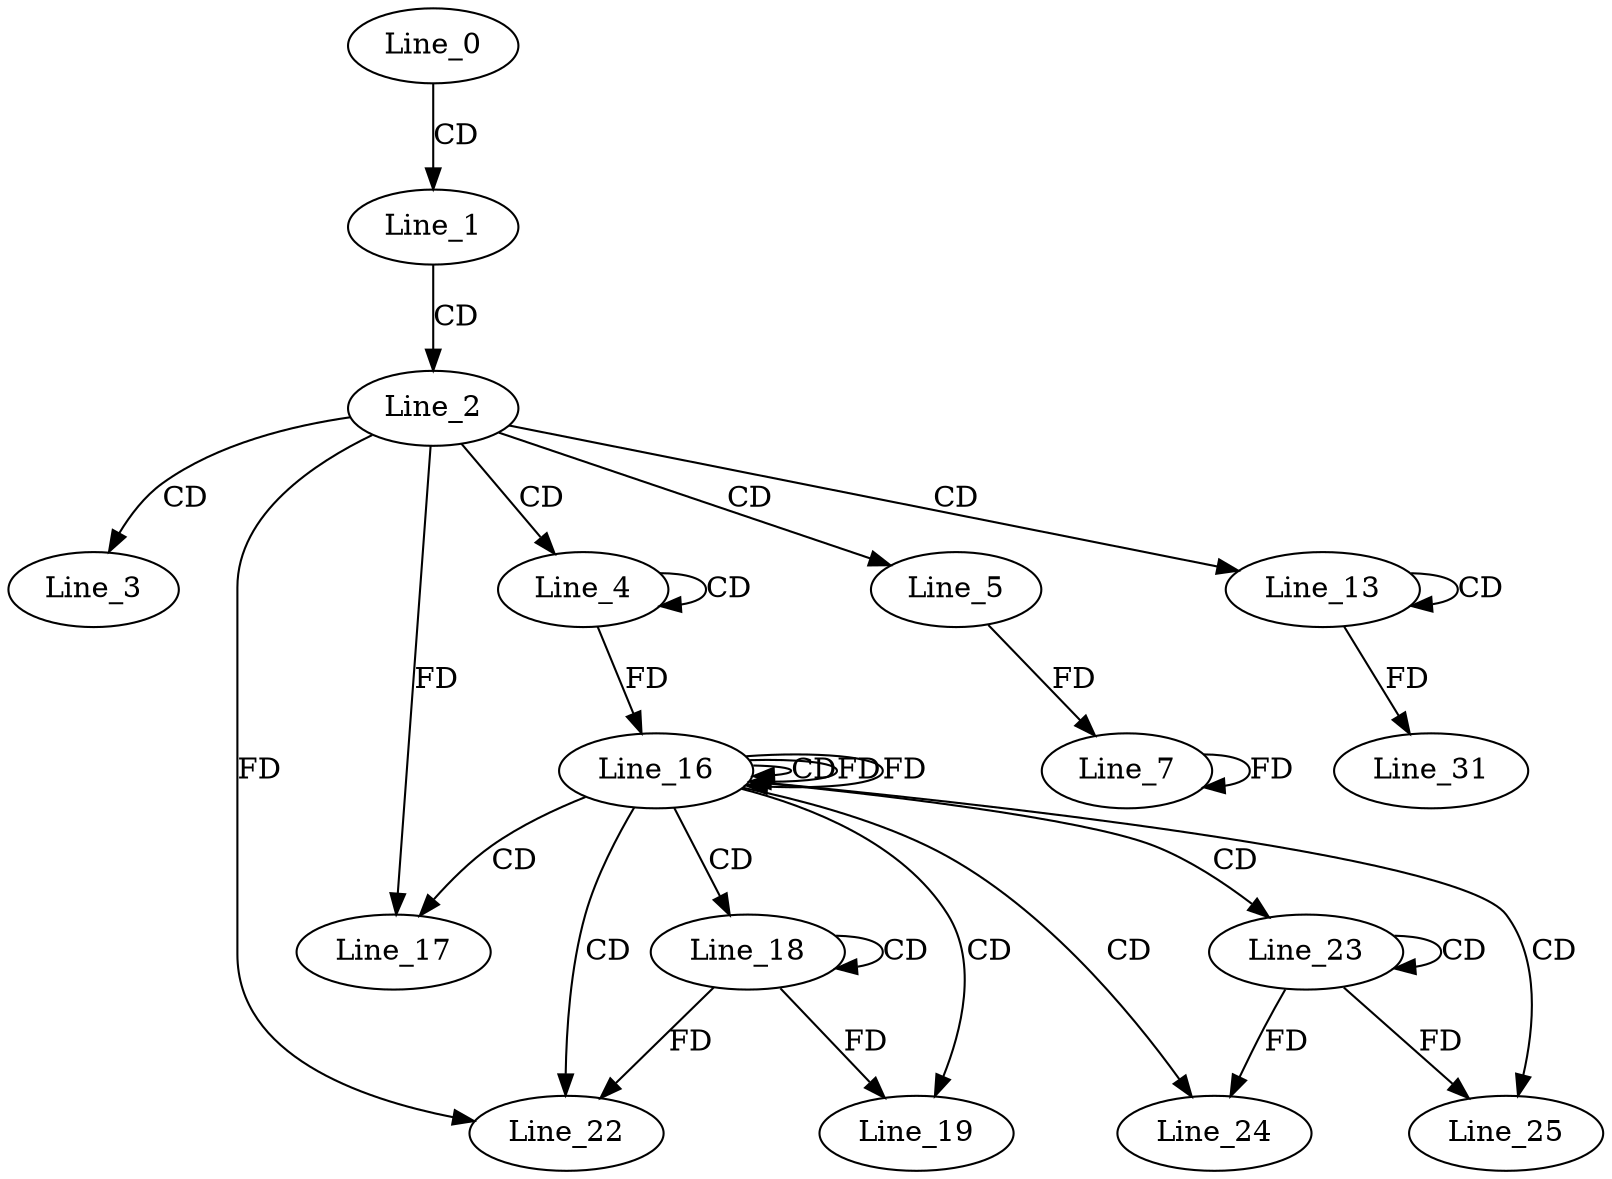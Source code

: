 digraph G {
  Line_0;
  Line_1;
  Line_2;
  Line_3;
  Line_4;
  Line_4;
  Line_5;
  Line_7;
  Line_7;
  Line_13;
  Line_13;
  Line_16;
  Line_16;
  Line_16;
  Line_17;
  Line_18;
  Line_18;
  Line_19;
  Line_22;
  Line_23;
  Line_23;
  Line_24;
  Line_25;
  Line_31;
  Line_0 -> Line_1 [ label="CD" ];
  Line_1 -> Line_2 [ label="CD" ];
  Line_2 -> Line_3 [ label="CD" ];
  Line_2 -> Line_4 [ label="CD" ];
  Line_4 -> Line_4 [ label="CD" ];
  Line_2 -> Line_5 [ label="CD" ];
  Line_5 -> Line_7 [ label="FD" ];
  Line_7 -> Line_7 [ label="FD" ];
  Line_2 -> Line_13 [ label="CD" ];
  Line_13 -> Line_13 [ label="CD" ];
  Line_4 -> Line_16 [ label="FD" ];
  Line_16 -> Line_16 [ label="CD" ];
  Line_16 -> Line_16 [ label="FD" ];
  Line_16 -> Line_17 [ label="CD" ];
  Line_2 -> Line_17 [ label="FD" ];
  Line_16 -> Line_18 [ label="CD" ];
  Line_18 -> Line_18 [ label="CD" ];
  Line_16 -> Line_19 [ label="CD" ];
  Line_18 -> Line_19 [ label="FD" ];
  Line_16 -> Line_22 [ label="CD" ];
  Line_2 -> Line_22 [ label="FD" ];
  Line_18 -> Line_22 [ label="FD" ];
  Line_16 -> Line_23 [ label="CD" ];
  Line_23 -> Line_23 [ label="CD" ];
  Line_16 -> Line_24 [ label="CD" ];
  Line_23 -> Line_24 [ label="FD" ];
  Line_16 -> Line_25 [ label="CD" ];
  Line_23 -> Line_25 [ label="FD" ];
  Line_13 -> Line_31 [ label="FD" ];
  Line_16 -> Line_16 [ label="FD" ];
}
